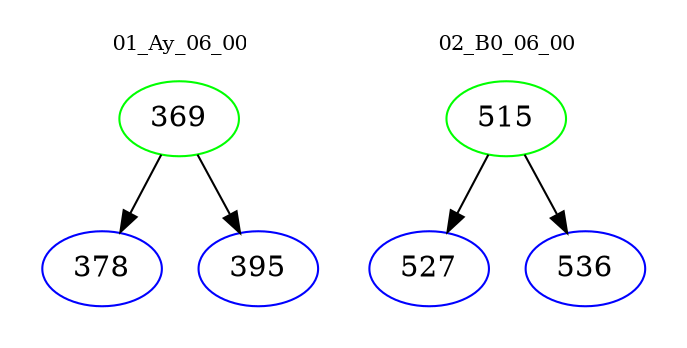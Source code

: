 digraph{
subgraph cluster_0 {
color = white
label = "01_Ay_06_00";
fontsize=10;
T0_369 [label="369", color="green"]
T0_369 -> T0_378 [color="black"]
T0_378 [label="378", color="blue"]
T0_369 -> T0_395 [color="black"]
T0_395 [label="395", color="blue"]
}
subgraph cluster_1 {
color = white
label = "02_B0_06_00";
fontsize=10;
T1_515 [label="515", color="green"]
T1_515 -> T1_527 [color="black"]
T1_527 [label="527", color="blue"]
T1_515 -> T1_536 [color="black"]
T1_536 [label="536", color="blue"]
}
}
